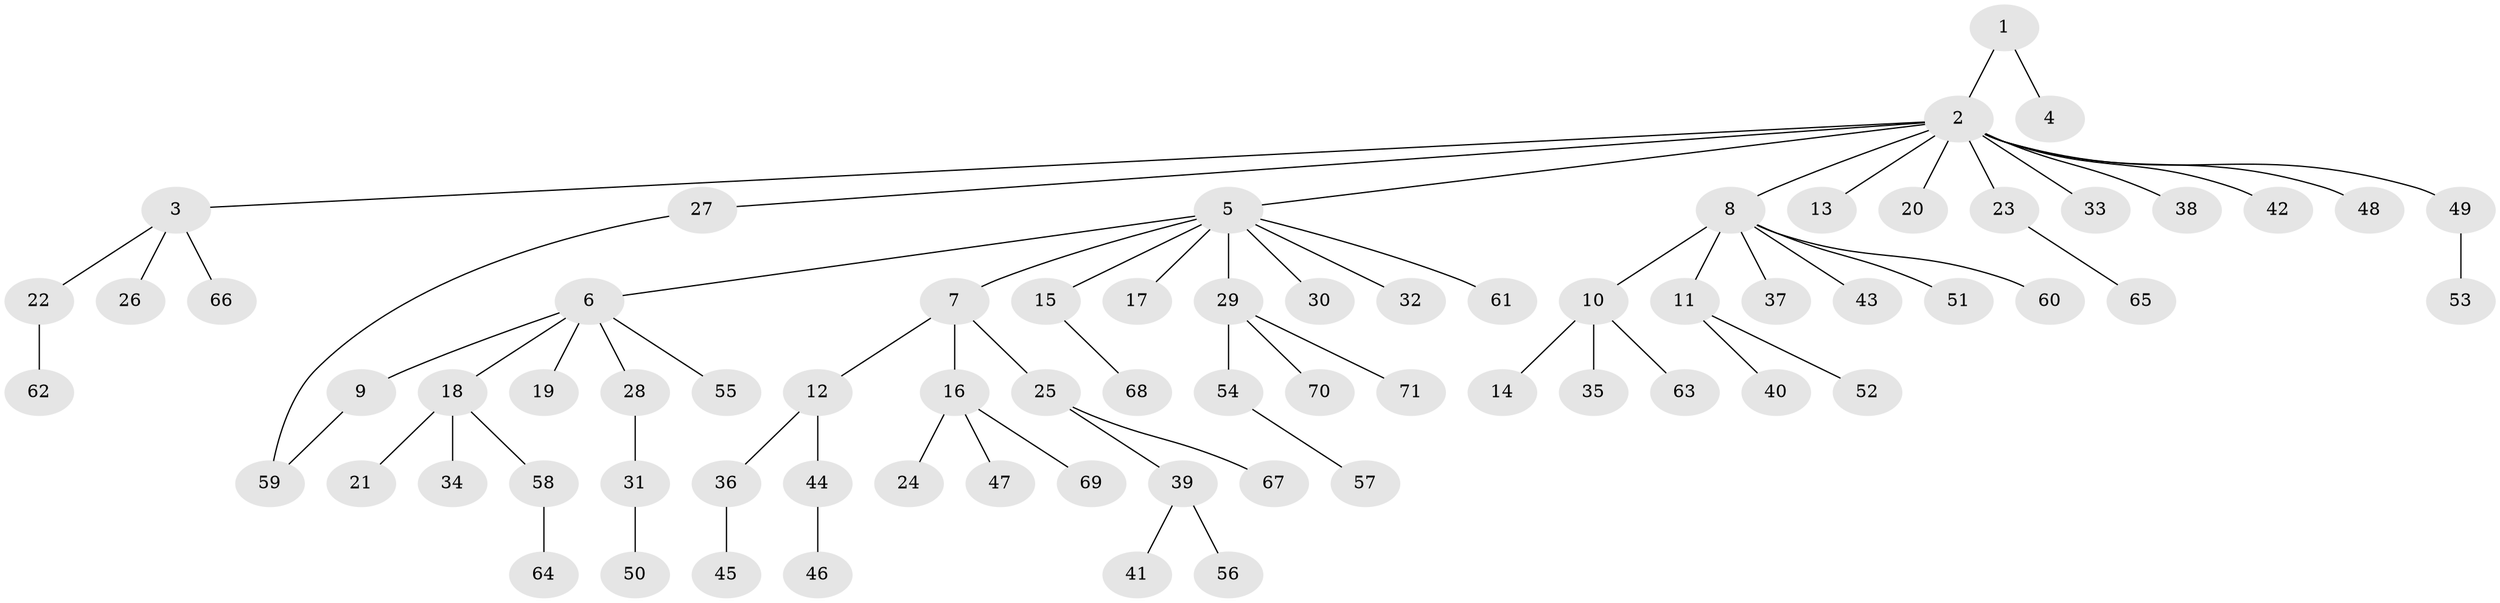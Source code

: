 // coarse degree distribution, {1: 0.6666666666666666, 12: 0.020833333333333332, 3: 0.125, 8: 0.020833333333333332, 5: 0.041666666666666664, 6: 0.020833333333333332, 2: 0.10416666666666667}
// Generated by graph-tools (version 1.1) at 2025/41/03/06/25 10:41:50]
// undirected, 71 vertices, 71 edges
graph export_dot {
graph [start="1"]
  node [color=gray90,style=filled];
  1;
  2;
  3;
  4;
  5;
  6;
  7;
  8;
  9;
  10;
  11;
  12;
  13;
  14;
  15;
  16;
  17;
  18;
  19;
  20;
  21;
  22;
  23;
  24;
  25;
  26;
  27;
  28;
  29;
  30;
  31;
  32;
  33;
  34;
  35;
  36;
  37;
  38;
  39;
  40;
  41;
  42;
  43;
  44;
  45;
  46;
  47;
  48;
  49;
  50;
  51;
  52;
  53;
  54;
  55;
  56;
  57;
  58;
  59;
  60;
  61;
  62;
  63;
  64;
  65;
  66;
  67;
  68;
  69;
  70;
  71;
  1 -- 2;
  1 -- 4;
  2 -- 3;
  2 -- 5;
  2 -- 8;
  2 -- 13;
  2 -- 20;
  2 -- 23;
  2 -- 27;
  2 -- 33;
  2 -- 38;
  2 -- 42;
  2 -- 48;
  2 -- 49;
  3 -- 22;
  3 -- 26;
  3 -- 66;
  5 -- 6;
  5 -- 7;
  5 -- 15;
  5 -- 17;
  5 -- 29;
  5 -- 30;
  5 -- 32;
  5 -- 61;
  6 -- 9;
  6 -- 18;
  6 -- 19;
  6 -- 28;
  6 -- 55;
  7 -- 12;
  7 -- 16;
  7 -- 25;
  8 -- 10;
  8 -- 11;
  8 -- 37;
  8 -- 43;
  8 -- 51;
  8 -- 60;
  9 -- 59;
  10 -- 14;
  10 -- 35;
  10 -- 63;
  11 -- 40;
  11 -- 52;
  12 -- 36;
  12 -- 44;
  15 -- 68;
  16 -- 24;
  16 -- 47;
  16 -- 69;
  18 -- 21;
  18 -- 34;
  18 -- 58;
  22 -- 62;
  23 -- 65;
  25 -- 39;
  25 -- 67;
  27 -- 59;
  28 -- 31;
  29 -- 54;
  29 -- 70;
  29 -- 71;
  31 -- 50;
  36 -- 45;
  39 -- 41;
  39 -- 56;
  44 -- 46;
  49 -- 53;
  54 -- 57;
  58 -- 64;
}
